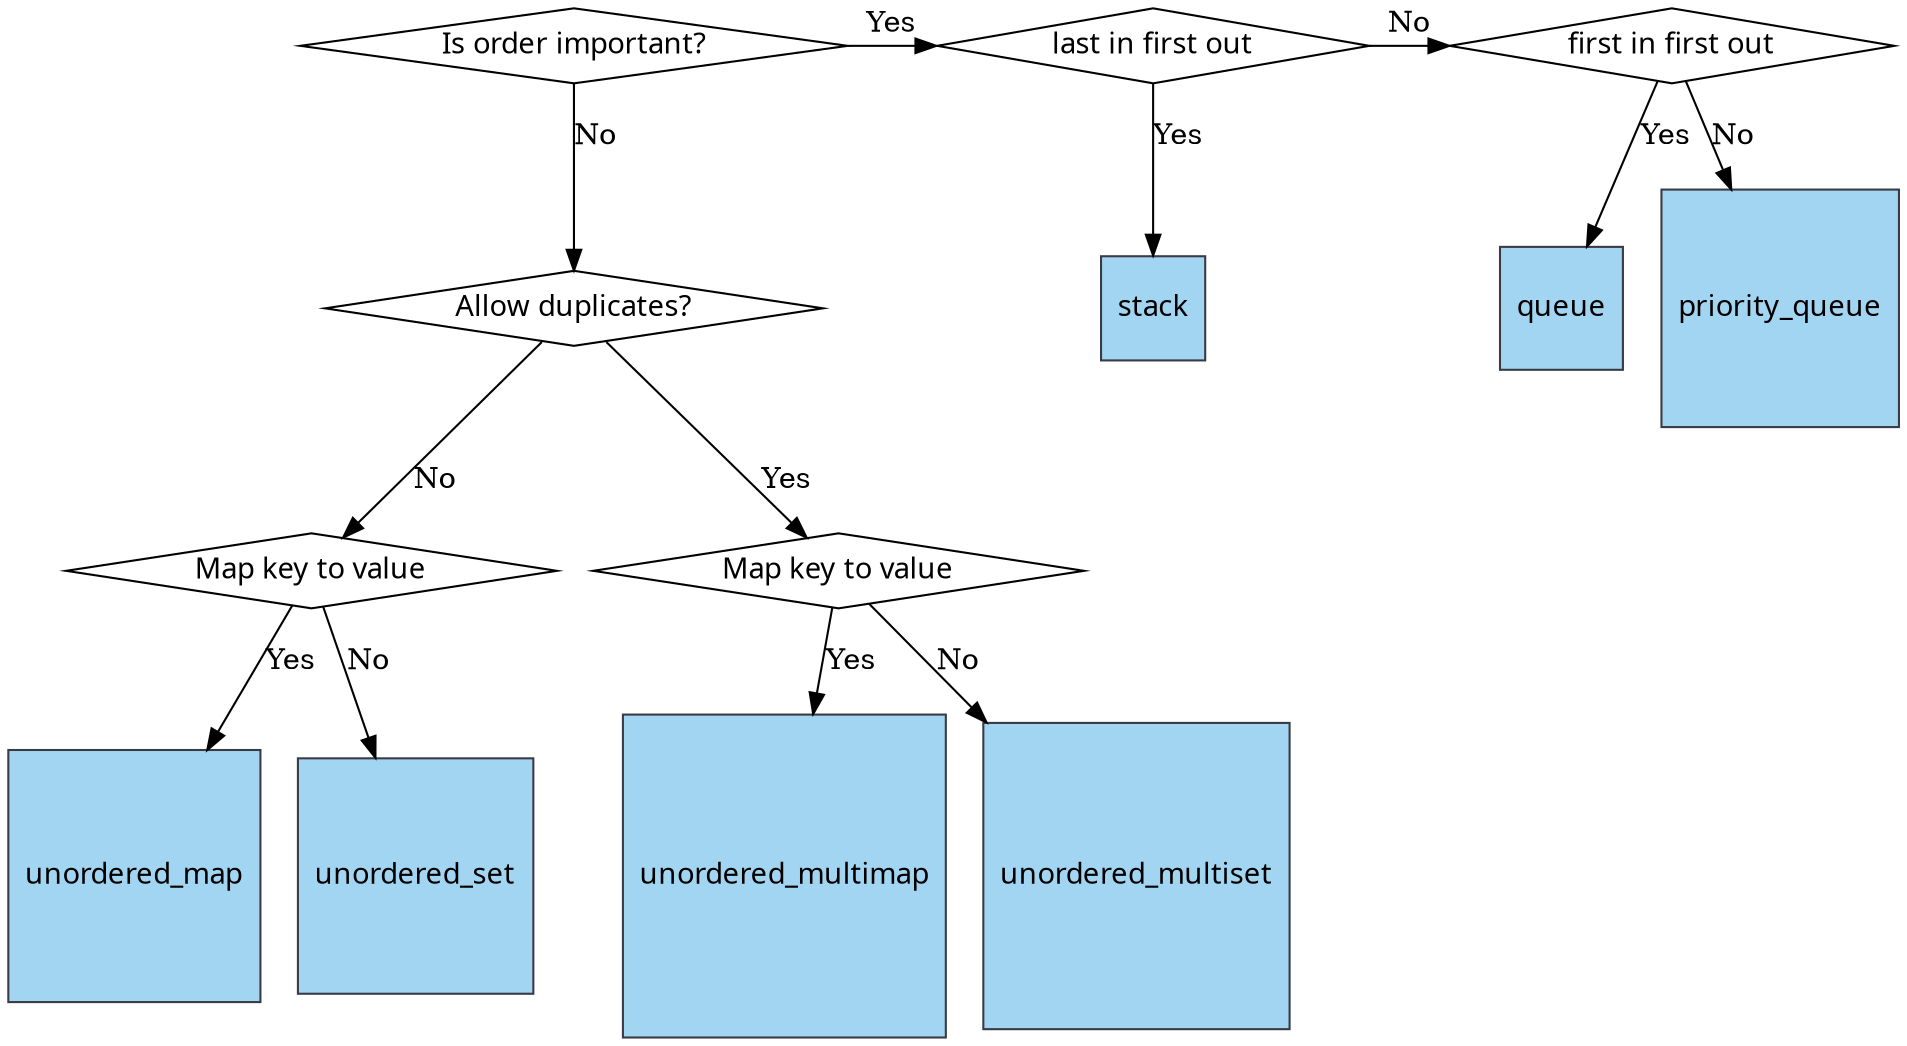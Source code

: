 digraph{
    node[shape="square";  fontname="Handlee"]

    isorder[label="Is order important?"; shape="diamond"]
    lifo[label="last in first out"; shape="diamond"] 
    fifo[label="first in first out"; shape="diamond"]
    
    allow[label="Allow duplicates?"; shape="diamond"]

    stack[label="stack"; color="#393B44"; style=filled; fillcolor="#A2D5F2";]
    queue[label="queue"; color="#393B44"; style=filled; fillcolor="#A2D5F2";]
    pri_queue[label="priority_queue"; color="#393B44"; style=filled; fillcolor="#A2D5F2";]

    unordered_map[label="unordered_map"; color="#393B44"; style=filled; fillcolor="#A2D5F2";]
    unordered_set[label="unordered_set"; color="#393B44"; style=filled; fillcolor="#A2D5F2";]
    unordered_multimap[label="unordered_multimap"; color="#393B44"; style=filled; fillcolor="#A2D5F2";]
    unordered_multiset[label="unordered_multiset"; color="#393B44"; style=filled; fillcolor="#A2D5F2";]

    map_k_v[label="Map key to value"; shape="diamond"]
    map_k_v2[label="Map key to value"; shape="diamond"]
    
    isorder -> lifo[label="Yes"]
    lifo -> stack[label="Yes"]
    lifo -> fifo[label="No"]
    fifo -> pri_queue[label="No"]
    fifo -> queue[label="Yes"]
    {
        { rank=same; fifo lifo isorder };
    }


    isorder -> allow[label="No"]
    
    allow -> map_k_v[label="No"]
    map_k_v -> unordered_map[label="Yes"]
    map_k_v -> unordered_set[label="No"]

    allow -> map_k_v2[label="Yes"]
    map_k_v2 -> unordered_multimap[label="Yes"]
    map_k_v2 -> unordered_multiset[label="No"]
}